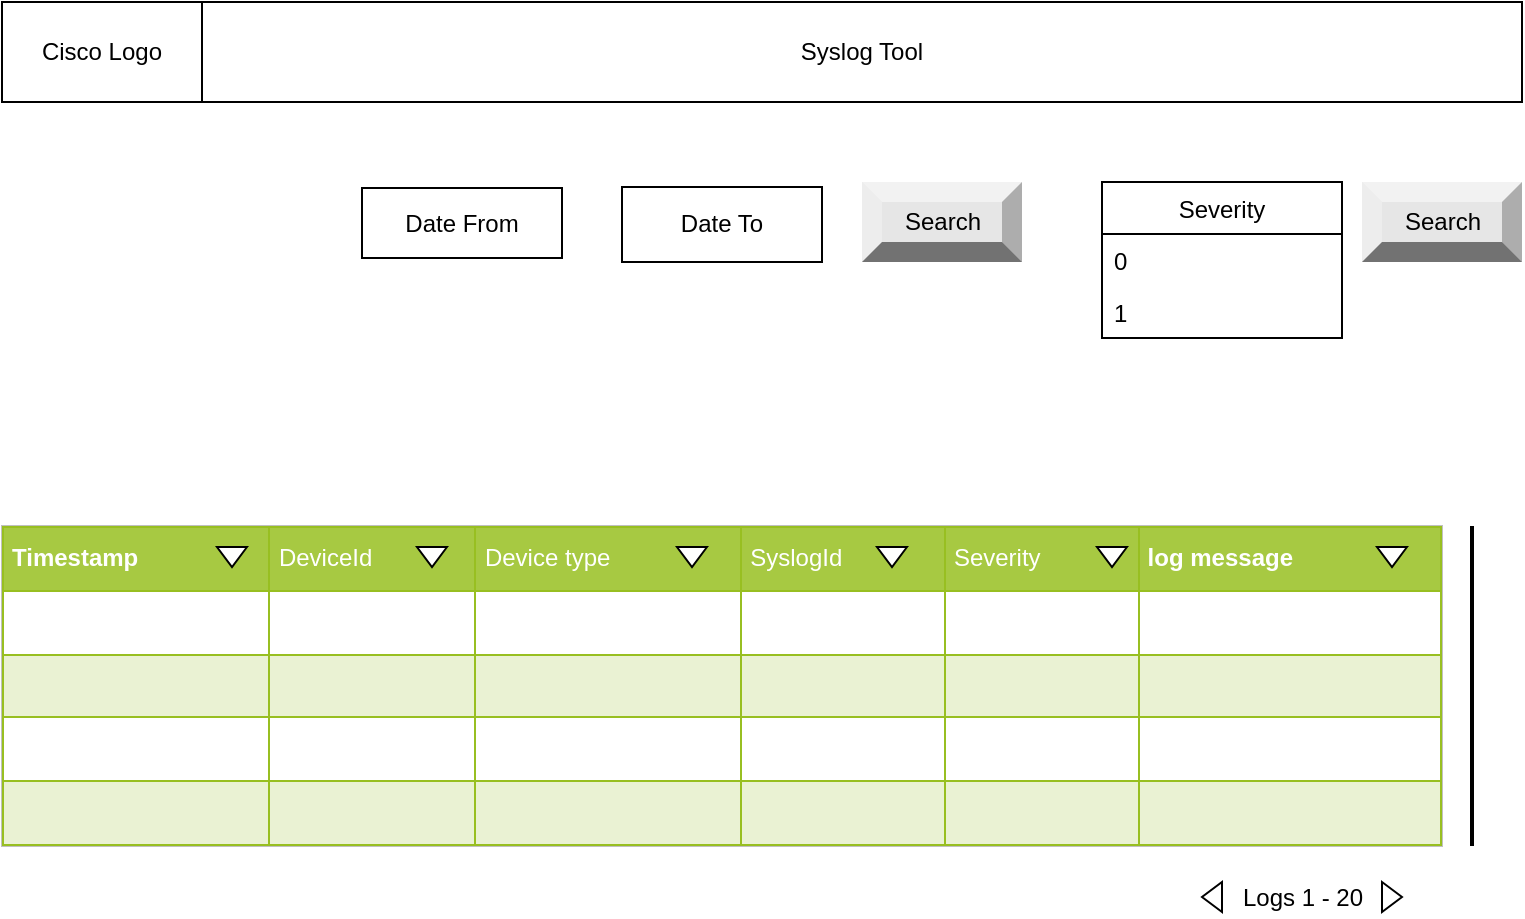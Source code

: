 <mxfile version="12.5.6" type="device"><diagram id="tVE5tGy5MBdlfZO8ukDn" name="Page-1"><mxGraphModel dx="1038" dy="580" grid="1" gridSize="10" guides="1" tooltips="1" connect="1" arrows="1" fold="1" page="1" pageScale="1" pageWidth="850" pageHeight="1100" math="0" shadow="0"><root><mxCell id="0"/><mxCell id="1" parent="0"/><mxCell id="PsGjj2WNBxtAPWLvBDEJ-2" value="Cisco Logo" style="rounded=0;whiteSpace=wrap;html=1;" vertex="1" parent="1"><mxGeometry x="40" y="20" width="100" height="50" as="geometry"/></mxCell><mxCell id="PsGjj2WNBxtAPWLvBDEJ-3" value="Syslog Tool" style="rounded=0;whiteSpace=wrap;html=1;" vertex="1" parent="1"><mxGeometry x="140" y="20" width="660" height="50" as="geometry"/></mxCell><mxCell id="PsGjj2WNBxtAPWLvBDEJ-4" value="&lt;table border=&quot;1&quot; width=&quot;100%&quot; cellpadding=&quot;4&quot; style=&quot;width: 100% ; height: 100% ; border-collapse: collapse&quot;&gt;&lt;tbody&gt;&lt;tr style=&quot;background-color: #a7c942 ; color: #ffffff ; border: 1px solid #98bf21&quot;&gt;&lt;td&gt;&lt;span style=&quot;font-weight: 700&quot;&gt;Timestamp&lt;/span&gt;&lt;br&gt;&lt;/td&gt;&lt;td&gt;DeviceId&lt;/td&gt;&lt;td&gt;Device type&lt;/td&gt;&lt;td&gt;SyslogId&lt;/td&gt;&lt;td&gt;Severity&lt;/td&gt;&lt;th align=&quot;left&quot;&gt;log message&lt;/th&gt;&lt;/tr&gt;&lt;tr style=&quot;border: 1px solid #98bf21&quot;&gt;&lt;td&gt;&lt;br&gt;&lt;/td&gt;&lt;td&gt;&lt;br&gt;&lt;/td&gt;&lt;td&gt;&lt;br&gt;&lt;/td&gt;&lt;td&gt;&lt;br&gt;&lt;/td&gt;&lt;td&gt;&lt;br&gt;&lt;/td&gt;&lt;td&gt;&lt;br&gt;&lt;/td&gt;&lt;/tr&gt;&lt;tr style=&quot;background-color: #eaf2d3 ; border: 1px solid #98bf21&quot;&gt;&lt;td&gt;&lt;br&gt;&lt;/td&gt;&lt;td&gt;&lt;br&gt;&lt;/td&gt;&lt;td&gt;&lt;br&gt;&lt;/td&gt;&lt;td&gt;&lt;br&gt;&lt;/td&gt;&lt;td&gt;&lt;br&gt;&lt;/td&gt;&lt;td&gt;&lt;br&gt;&lt;/td&gt;&lt;/tr&gt;&lt;tr style=&quot;border: 1px solid #98bf21&quot;&gt;&lt;td&gt;&lt;br&gt;&lt;/td&gt;&lt;td&gt;&lt;br&gt;&lt;/td&gt;&lt;td&gt;&lt;br&gt;&lt;/td&gt;&lt;td&gt;&lt;br&gt;&lt;/td&gt;&lt;td&gt;&lt;br&gt;&lt;/td&gt;&lt;td&gt;&lt;br&gt;&lt;/td&gt;&lt;/tr&gt;&lt;tr style=&quot;background-color: #eaf2d3 ; border: 1px solid #98bf21&quot;&gt;&lt;td&gt;&lt;br&gt;&lt;/td&gt;&lt;td&gt;&lt;br&gt;&lt;/td&gt;&lt;td&gt;&lt;br&gt;&lt;/td&gt;&lt;td&gt;&lt;br&gt;&lt;/td&gt;&lt;td&gt;&lt;br&gt;&lt;/td&gt;&lt;td&gt;&lt;br&gt;&lt;/td&gt;&lt;/tr&gt;&lt;/tbody&gt;&lt;/table&gt;" style="text;html=1;strokeColor=#c0c0c0;fillColor=#ffffff;overflow=fill;rounded=0;" vertex="1" parent="1"><mxGeometry x="40" y="282" width="720" height="160" as="geometry"/></mxCell><mxCell id="PsGjj2WNBxtAPWLvBDEJ-5" value="" style="triangle;whiteSpace=wrap;html=1;rotation=90;" vertex="1" parent="1"><mxGeometry x="150" y="290" width="10" height="15" as="geometry"/></mxCell><mxCell id="PsGjj2WNBxtAPWLvBDEJ-6" value="" style="triangle;whiteSpace=wrap;html=1;rotation=90;" vertex="1" parent="1"><mxGeometry x="250" y="290" width="10" height="15" as="geometry"/></mxCell><mxCell id="PsGjj2WNBxtAPWLvBDEJ-7" value="" style="triangle;whiteSpace=wrap;html=1;rotation=90;" vertex="1" parent="1"><mxGeometry x="380" y="290" width="10" height="15" as="geometry"/></mxCell><mxCell id="PsGjj2WNBxtAPWLvBDEJ-8" value="" style="triangle;whiteSpace=wrap;html=1;rotation=90;" vertex="1" parent="1"><mxGeometry x="480" y="290" width="10" height="15" as="geometry"/></mxCell><mxCell id="PsGjj2WNBxtAPWLvBDEJ-9" value="" style="triangle;whiteSpace=wrap;html=1;rotation=90;" vertex="1" parent="1"><mxGeometry x="590" y="290" width="10" height="15" as="geometry"/></mxCell><mxCell id="PsGjj2WNBxtAPWLvBDEJ-10" value="" style="triangle;whiteSpace=wrap;html=1;rotation=90;" vertex="1" parent="1"><mxGeometry x="730" y="290" width="10" height="15" as="geometry"/></mxCell><mxCell id="PsGjj2WNBxtAPWLvBDEJ-15" value="Search" style="labelPosition=center;verticalLabelPosition=middle;align=center;html=1;shape=mxgraph.basic.shaded_button;dx=10;fillColor=#E6E6E6;strokeColor=none;" vertex="1" parent="1"><mxGeometry x="720" y="110" width="80" height="40" as="geometry"/></mxCell><mxCell id="PsGjj2WNBxtAPWLvBDEJ-17" value="Date To" style="rounded=0;whiteSpace=wrap;html=1;" vertex="1" parent="1"><mxGeometry x="350" y="112.5" width="100" height="37.5" as="geometry"/></mxCell><mxCell id="PsGjj2WNBxtAPWLvBDEJ-18" value="Search" style="labelPosition=center;verticalLabelPosition=middle;align=center;html=1;shape=mxgraph.basic.shaded_button;dx=10;fillColor=#E6E6E6;strokeColor=none;" vertex="1" parent="1"><mxGeometry x="470" y="110" width="80" height="40" as="geometry"/></mxCell><mxCell id="PsGjj2WNBxtAPWLvBDEJ-21" value="Severity" style="swimlane;fontStyle=0;childLayout=stackLayout;horizontal=1;startSize=26;fillColor=none;horizontalStack=0;resizeParent=1;resizeParentMax=0;resizeLast=0;collapsible=1;marginBottom=0;" vertex="1" parent="1"><mxGeometry x="590" y="110" width="120" height="78" as="geometry"/></mxCell><mxCell id="PsGjj2WNBxtAPWLvBDEJ-23" value="0" style="text;strokeColor=none;fillColor=none;align=left;verticalAlign=top;spacingLeft=4;spacingRight=4;overflow=hidden;rotatable=0;points=[[0,0.5],[1,0.5]];portConstraint=eastwest;" vertex="1" parent="PsGjj2WNBxtAPWLvBDEJ-21"><mxGeometry y="26" width="120" height="26" as="geometry"/></mxCell><mxCell id="PsGjj2WNBxtAPWLvBDEJ-24" value="1" style="text;strokeColor=none;fillColor=none;align=left;verticalAlign=top;spacingLeft=4;spacingRight=4;overflow=hidden;rotatable=0;points=[[0,0.5],[1,0.5]];portConstraint=eastwest;" vertex="1" parent="PsGjj2WNBxtAPWLvBDEJ-21"><mxGeometry y="52" width="120" height="26" as="geometry"/></mxCell><mxCell id="PsGjj2WNBxtAPWLvBDEJ-26" value="" style="line;strokeWidth=2;direction=south;html=1;" vertex="1" parent="1"><mxGeometry x="770" y="282" width="10" height="160" as="geometry"/></mxCell><mxCell id="PsGjj2WNBxtAPWLvBDEJ-27" value="Date From" style="rounded=0;whiteSpace=wrap;html=1;" vertex="1" parent="1"><mxGeometry x="220" y="113" width="100" height="35" as="geometry"/></mxCell><mxCell id="PsGjj2WNBxtAPWLvBDEJ-32" value="" style="triangle;whiteSpace=wrap;html=1;rotation=-90;direction=south;" vertex="1" parent="1"><mxGeometry x="727.5" y="462.5" width="15" height="10" as="geometry"/></mxCell><mxCell id="PsGjj2WNBxtAPWLvBDEJ-33" value="Logs 1 - 20" style="text;html=1;align=center;verticalAlign=middle;resizable=0;points=[];autosize=1;" vertex="1" parent="1"><mxGeometry x="650" y="457.5" width="80" height="20" as="geometry"/></mxCell><mxCell id="PsGjj2WNBxtAPWLvBDEJ-34" value="" style="triangle;whiteSpace=wrap;html=1;rotation=-180;" vertex="1" parent="1"><mxGeometry x="640" y="460" width="10" height="15" as="geometry"/></mxCell></root></mxGraphModel></diagram></mxfile>